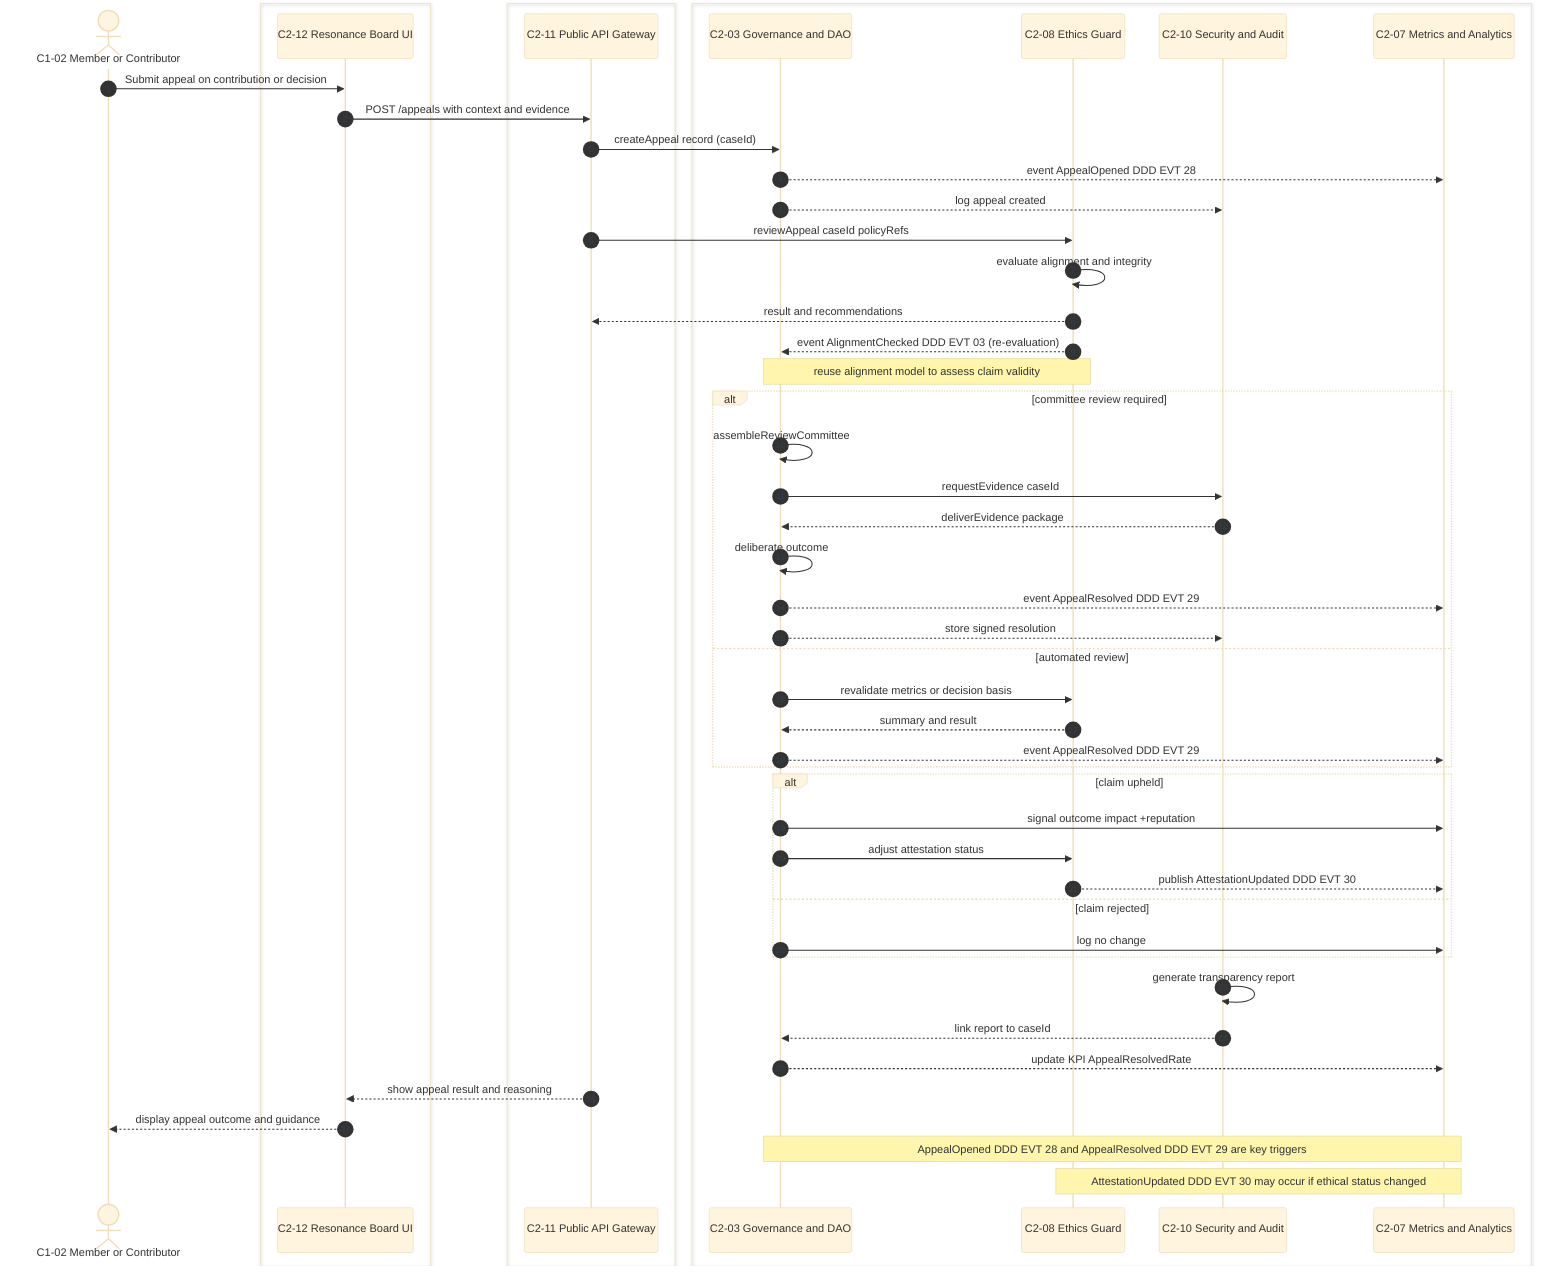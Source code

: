 %%{init: {'theme':'base','themeVariables':{ 'sequenceNumberColor':'#334155'}}}%%

sequenceDiagram
autonumber

actor U as C1-02 Member or Contributor

box #8b5cf6 UI
  participant UI as C2-12 Resonance Board UI
end

box #fde68a Control or API
  participant API as C2-11 Public API Gateway
end

box #ff8b00 Core Services
  participant GOV as C2-03 Governance and DAO
  participant ETH as C2-08 Ethics Guard
  participant SEC as C2-10 Security and Audit
  participant MET as C2-07 Metrics and Analytics
end

%% -------- Trigger Appeal --------
U ->> UI: Submit appeal on contribution or decision
UI ->> API: POST /appeals with context and evidence
API ->> GOV: createAppeal record (caseId)
GOV -->> MET: event AppealOpened DDD EVT 28
GOV -->> SEC: log appeal created

%% -------- Pre-screen and Ethical Review --------
API ->> ETH: reviewAppeal caseId policyRefs
ETH ->> ETH: evaluate alignment and integrity
ETH -->> API: result and recommendations
ETH -->> GOV: event AlignmentChecked DDD EVT 03 (re-evaluation)
Note over ETH,GOV: reuse alignment model to assess claim validity

%% -------- Governance Dispute Committee Review --------
alt committee review required
  GOV ->> GOV: assembleReviewCommittee
  GOV ->> SEC: requestEvidence caseId
  SEC -->> GOV: deliverEvidence package
  GOV ->> GOV: deliberate outcome
  GOV -->> MET: event AppealResolved DDD EVT 29
  GOV -->> SEC: store signed resolution
else automated review
  GOV ->> ETH: revalidate metrics or decision basis
  ETH -->> GOV: summary and result
  GOV -->> MET: event AppealResolved DDD EVT 29
end

%% -------- Update reputation or metrics --------
alt claim upheld
  GOV ->> MET: signal outcome impact +reputation
  GOV ->> ETH: adjust attestation status
  ETH -->> MET: publish AttestationUpdated DDD EVT 30
else claim rejected
  GOV ->> MET: log no change
end

%% -------- Transparency and publication --------
SEC ->> SEC: generate transparency report
SEC -->> GOV: link report to caseId
GOV -->> MET: update KPI AppealResolvedRate

%% -------- Completion --------
API -->> UI: show appeal result and reasoning
UI -->> U: display appeal outcome and guidance

%% Notes
Note over GOV,MET: AppealOpened DDD EVT 28 and AppealResolved DDD EVT 29 are key triggers
Note over ETH,MET: AttestationUpdated DDD EVT 30 may occur if ethical status changed